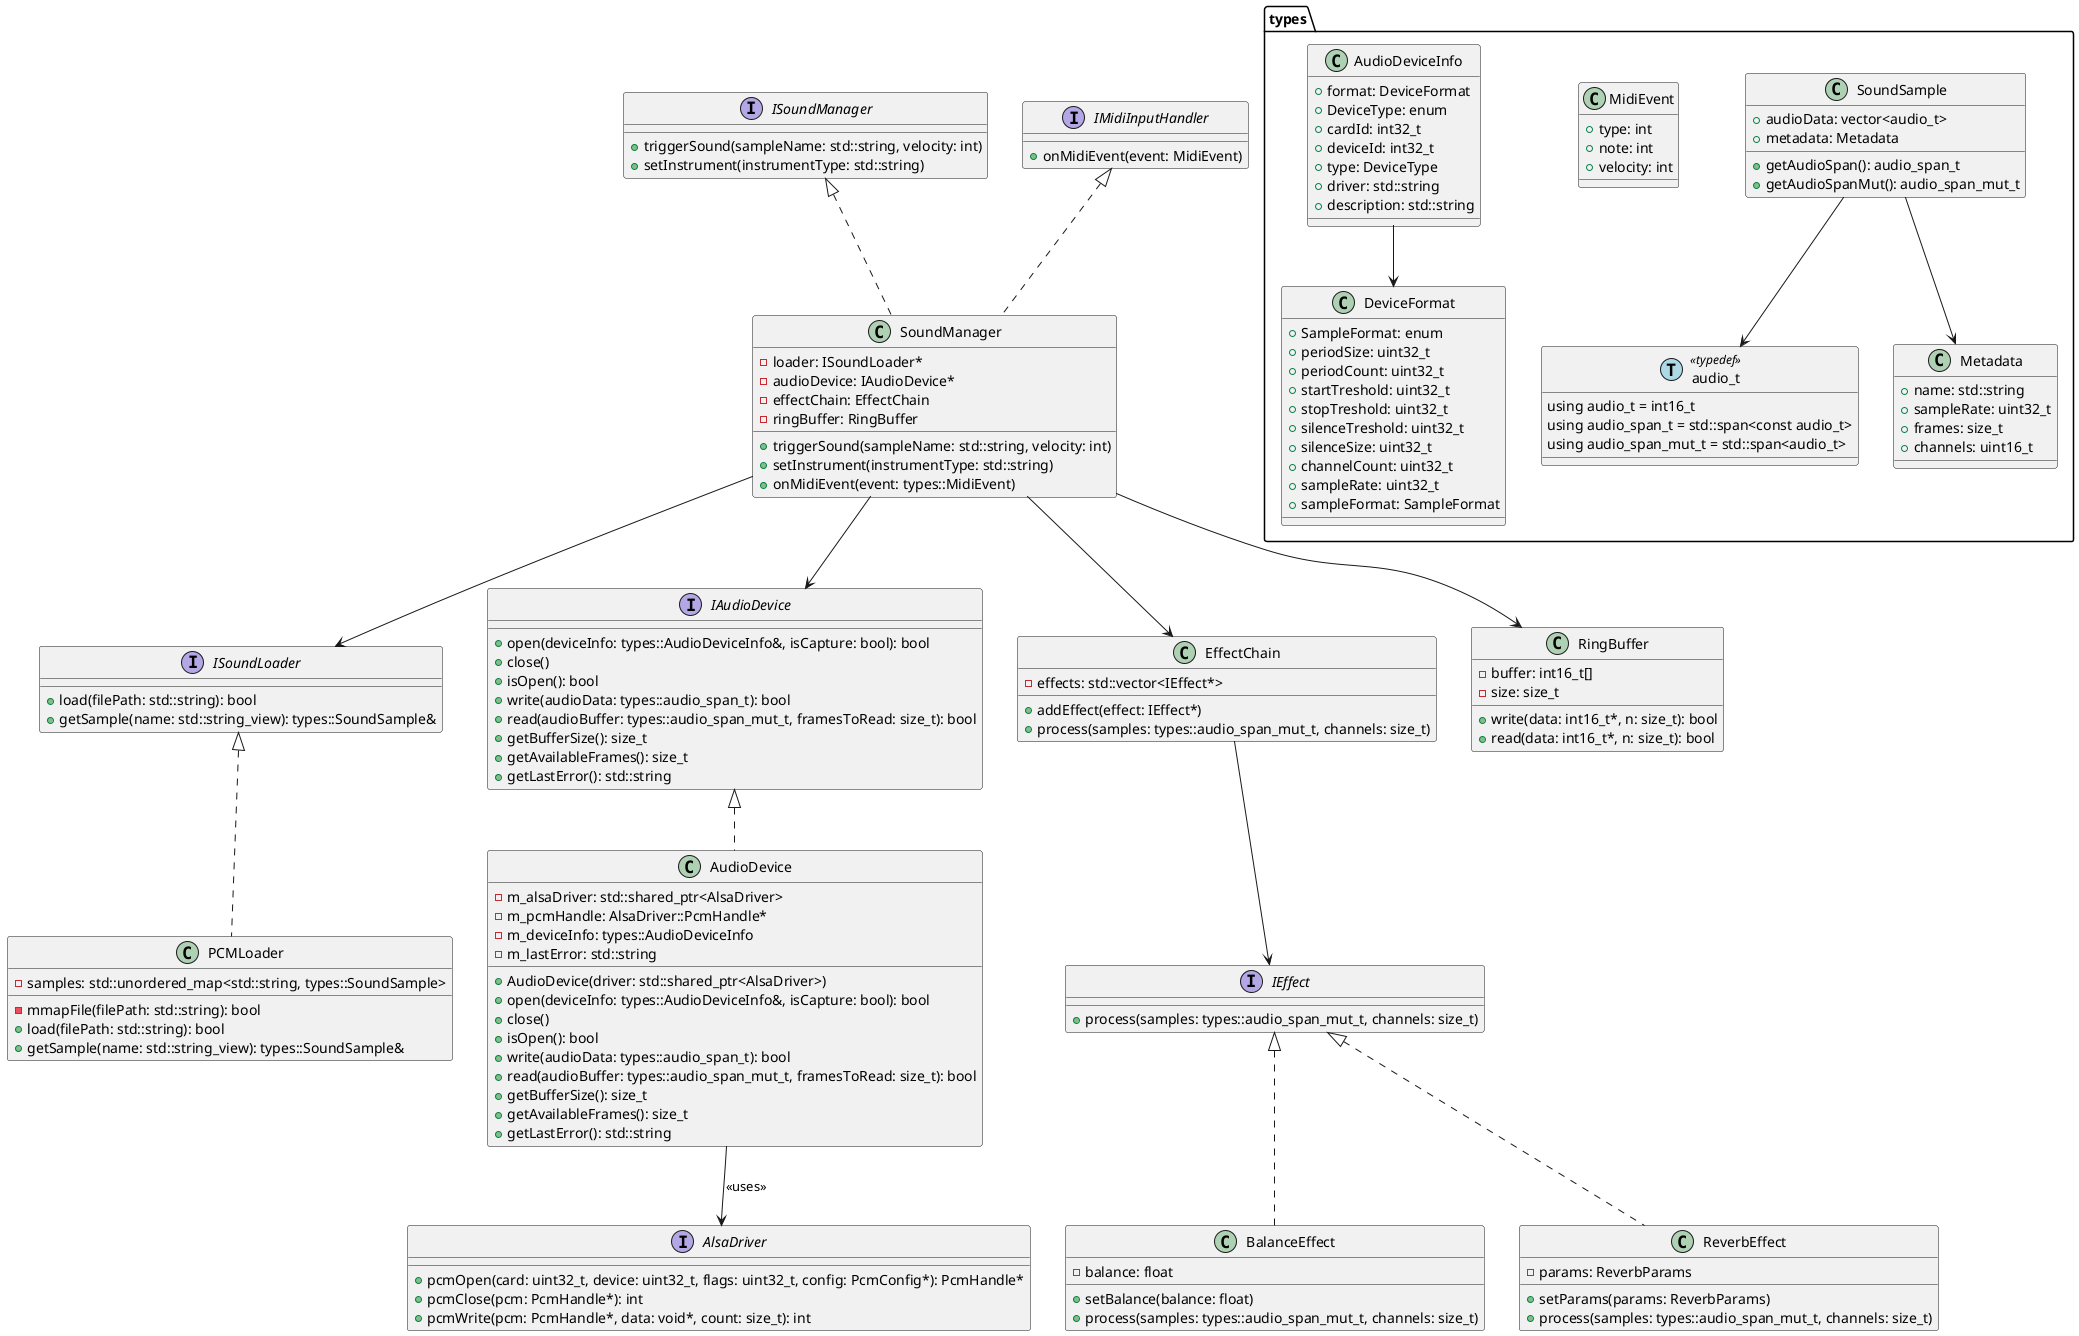 @startuml
' ====== Interfaces ======
interface ISoundLoader {
    +load(filePath: std::string): bool
    +getSample(name: std::string_view): types::SoundSample&
}

interface ISoundManager {
    +triggerSound(sampleName: std::string, velocity: int)
    +setInstrument(instrumentType: std::string)
}

interface IAudioDevice {
    +open(deviceInfo: types::AudioDeviceInfo&, isCapture: bool): bool
    +close()
    +isOpen(): bool
    +write(audioData: types::audio_span_t): bool
    +read(audioBuffer: types::audio_span_mut_t, framesToRead: size_t): bool
    +getBufferSize(): size_t
    +getAvailableFrames(): size_t
    +getLastError(): std::string
}

interface AlsaDriver {
    +pcmOpen(card: uint32_t, device: uint32_t, flags: uint32_t, config: PcmConfig*): PcmHandle*
    +pcmClose(pcm: PcmHandle*): int
    +pcmWrite(pcm: PcmHandle*, data: void*, count: size_t): int
}

interface IMidiInputHandler {
    +onMidiEvent(event: MidiEvent)
}

interface IEffect {
    +process(samples: types::audio_span_mut_t, channels: size_t)
}

' ====== Types Namespace ======
namespace types {
    ' Type aliases
    class "audio_t" as audio_t << (T,lightblue) typedef >> {
        using audio_t = int16_t
        using audio_span_t = std::span<const audio_t>
        using audio_span_mut_t = std::span<audio_t>
    }
    
    class SoundSample {
        +audioData: vector<audio_t>
        +metadata: Metadata
        +getAudioSpan(): audio_span_t
        +getAudioSpanMut(): audio_span_mut_t
    }

    class Metadata {
        +name: std::string
        +sampleRate: uint32_t
        +frames: size_t
        +channels: uint16_t
    }

    class MidiEvent {
        +type: int
        +note: int
        +velocity: int
    }

    class DeviceFormat {
        +SampleFormat: enum
        +periodSize: uint32_t
        +periodCount: uint32_t
        +startTreshold: uint32_t
        +stopTreshold: uint32_t
        +silenceTreshold: uint32_t
        +silenceSize: uint32_t
        +channelCount: uint32_t
        +sampleRate: uint32_t
        +sampleFormat: SampleFormat
    }

    class AudioDeviceInfo {
        +format: DeviceFormat
        +DeviceType: enum
        +cardId: int32_t
        +deviceId: int32_t
        +type: DeviceType
        +driver: std::string
        +description: std::string
    }

    SoundSample --> audio_t
    SoundSample --> Metadata
    AudioDeviceInfo --> DeviceFormat
}

' ====== Concrete Classes ======
class PCMLoader implements ISoundLoader {
    -mmapFile(filePath: std::string): bool
    -samples: std::unordered_map<std::string, types::SoundSample>
    +load(filePath: std::string): bool
    +getSample(name: std::string_view): types::SoundSample&
}

class SoundManager implements ISoundManager, IMidiInputHandler {
    -loader: ISoundLoader*
    -audioDevice: IAudioDevice*
    -effectChain: EffectChain
    -ringBuffer: RingBuffer
    +triggerSound(sampleName: std::string, velocity: int)
    +setInstrument(instrumentType: std::string)
    +onMidiEvent(event: types::MidiEvent)
}

class AudioDevice implements IAudioDevice {
    -m_alsaDriver: std::shared_ptr<AlsaDriver>
    -m_pcmHandle: AlsaDriver::PcmHandle*
    -m_deviceInfo: types::AudioDeviceInfo
    -m_lastError: std::string
    +AudioDevice(driver: std::shared_ptr<AlsaDriver>)
    +open(deviceInfo: types::AudioDeviceInfo&, isCapture: bool): bool
    +close()
    +isOpen(): bool
    +write(audioData: types::audio_span_t): bool
    +read(audioBuffer: types::audio_span_mut_t, framesToRead: size_t): bool
    +getBufferSize(): size_t
    +getAvailableFrames(): size_t
    +getLastError(): std::string
}

class EffectChain {
    -effects: std::vector<IEffect*>
    +addEffect(effect: IEffect*)
    +process(samples: types::audio_span_mut_t, channels: size_t)
}

class BalanceEffect implements IEffect {
    -balance: float
    +setBalance(balance: float)
    +process(samples: types::audio_span_mut_t, channels: size_t)
}

class ReverbEffect implements IEffect {
    -params: ReverbParams
    +setParams(params: ReverbParams)
    +process(samples: types::audio_span_mut_t, channels: size_t)
}

class RingBuffer {
    -buffer: int16_t[]
    -size: size_t
    +write(data: int16_t*, n: size_t): bool
    +read(data: int16_t*, n: size_t): bool
}

' ====== Relationships ======
SoundManager --> ISoundLoader
SoundManager --> IAudioDevice
SoundManager --> EffectChain
SoundManager --> RingBuffer
EffectChain --> IEffect
AudioDevice --> AlsaDriver : <<uses>>
@enduml
